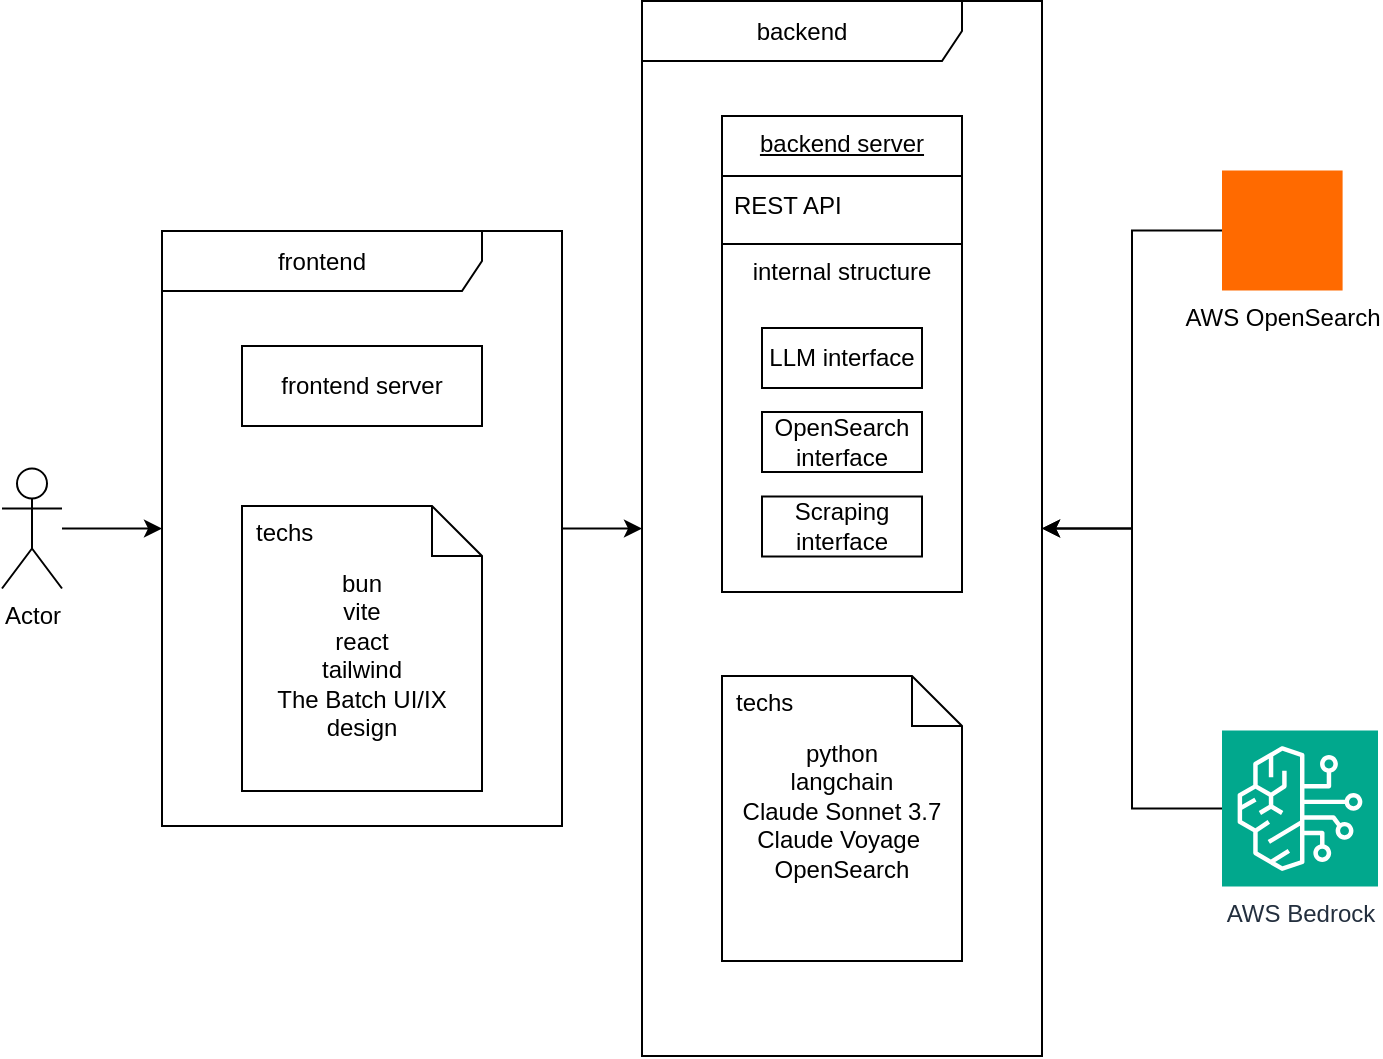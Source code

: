 <mxfile version="26.2.2">
  <diagram name="Page-1" id="1X0sIhYdtcIoR8U4TcKy">
    <mxGraphModel dx="2068" dy="1201" grid="1" gridSize="10" guides="1" tooltips="1" connect="1" arrows="1" fold="1" page="1" pageScale="1" pageWidth="850" pageHeight="1100" math="0" shadow="0">
      <root>
        <mxCell id="0" />
        <mxCell id="1" parent="0" />
        <mxCell id="H6Aovsn38hMlCsBMQtOU-34" style="edgeStyle=orthogonalEdgeStyle;rounded=0;orthogonalLoop=1;jettySize=auto;html=1;" edge="1" parent="1" source="H6Aovsn38hMlCsBMQtOU-5" target="H6Aovsn38hMlCsBMQtOU-6">
          <mxGeometry relative="1" as="geometry" />
        </mxCell>
        <mxCell id="H6Aovsn38hMlCsBMQtOU-5" value="Actor" style="shape=umlActor;verticalLabelPosition=bottom;verticalAlign=top;html=1;" vertex="1" parent="1">
          <mxGeometry x="40" y="341.25" width="30" height="60" as="geometry" />
        </mxCell>
        <mxCell id="H6Aovsn38hMlCsBMQtOU-36" style="edgeStyle=orthogonalEdgeStyle;rounded=0;orthogonalLoop=1;jettySize=auto;html=1;" edge="1" parent="1" source="H6Aovsn38hMlCsBMQtOU-6" target="H6Aovsn38hMlCsBMQtOU-7">
          <mxGeometry relative="1" as="geometry" />
        </mxCell>
        <mxCell id="H6Aovsn38hMlCsBMQtOU-6" value="frontend" style="shape=umlFrame;whiteSpace=wrap;html=1;pointerEvents=0;recursiveResize=0;container=1;collapsible=0;width=160;" vertex="1" parent="1">
          <mxGeometry x="120" y="222.5" width="200" height="297.5" as="geometry" />
        </mxCell>
        <mxCell id="H6Aovsn38hMlCsBMQtOU-8" value="frontend server" style="fontStyle=0;html=1;whiteSpace=wrap;" vertex="1" parent="H6Aovsn38hMlCsBMQtOU-6">
          <mxGeometry x="40" y="57.5" width="120" height="40" as="geometry" />
        </mxCell>
        <mxCell id="H6Aovsn38hMlCsBMQtOU-12" value="bun&lt;div&gt;vite&lt;/div&gt;&lt;div&gt;react&lt;/div&gt;&lt;div&gt;tailwind&lt;/div&gt;&lt;div&gt;The Batch UI/IX design&lt;/div&gt;" style="shape=note2;boundedLbl=1;whiteSpace=wrap;html=1;size=25;verticalAlign=top;align=center;" vertex="1" parent="H6Aovsn38hMlCsBMQtOU-6">
          <mxGeometry x="40" y="137.5" width="120" height="142.5" as="geometry" />
        </mxCell>
        <mxCell id="H6Aovsn38hMlCsBMQtOU-13" value="techs" style="resizeWidth=1;part=1;strokeColor=none;fillColor=none;align=left;spacingLeft=5;" vertex="1" parent="H6Aovsn38hMlCsBMQtOU-12">
          <mxGeometry width="120" height="25" relative="1" as="geometry" />
        </mxCell>
        <mxCell id="H6Aovsn38hMlCsBMQtOU-7" value="backend" style="shape=umlFrame;whiteSpace=wrap;html=1;pointerEvents=0;recursiveResize=0;container=1;collapsible=0;width=160;labelPosition=center;verticalLabelPosition=middle;align=center;verticalAlign=middle;" vertex="1" parent="1">
          <mxGeometry x="360" y="107.5" width="200" height="527.5" as="geometry" />
        </mxCell>
        <mxCell id="H6Aovsn38hMlCsBMQtOU-17" value="backend server" style="swimlane;fontStyle=4;align=center;verticalAlign=top;childLayout=stackLayout;horizontal=1;startSize=30;horizontalStack=0;resizeParent=1;resizeParentMax=0;resizeLast=0;collapsible=0;marginBottom=0;html=1;whiteSpace=wrap;" vertex="1" parent="H6Aovsn38hMlCsBMQtOU-7">
          <mxGeometry x="40" y="57.5" width="120" height="238" as="geometry" />
        </mxCell>
        <mxCell id="H6Aovsn38hMlCsBMQtOU-18" value="REST API" style="html=1;strokeColor=none;fillColor=none;align=left;verticalAlign=middle;spacingLeft=4;spacingRight=4;rotatable=0;points=[[0,0.5],[1,0.5]];resizeWidth=1;whiteSpace=wrap;" vertex="1" parent="H6Aovsn38hMlCsBMQtOU-17">
          <mxGeometry y="30" width="120" height="30" as="geometry" />
        </mxCell>
        <mxCell id="H6Aovsn38hMlCsBMQtOU-19" value="" style="line;strokeWidth=1;fillColor=none;align=left;verticalAlign=middle;spacingTop=-1;spacingLeft=3;spacingRight=3;rotatable=0;labelPosition=right;points=[];portConstraint=eastwest;" vertex="1" parent="H6Aovsn38hMlCsBMQtOU-17">
          <mxGeometry y="60" width="120" height="8" as="geometry" />
        </mxCell>
        <mxCell id="H6Aovsn38hMlCsBMQtOU-20" value="internal structure" style="html=1;strokeColor=none;fillColor=none;align=center;verticalAlign=middle;spacingLeft=4;spacingRight=4;rotatable=0;points=[[0,0.5],[1,0.5]];resizeWidth=1;whiteSpace=wrap;" vertex="1" parent="H6Aovsn38hMlCsBMQtOU-17">
          <mxGeometry y="68" width="120" height="20" as="geometry" />
        </mxCell>
        <mxCell id="H6Aovsn38hMlCsBMQtOU-21" value="" style="swimlane;fontStyle=1;align=center;verticalAlign=top;horizontal=1;startSize=0;collapsible=0;marginBottom=0;html=1;strokeColor=none;fillColor=none;whiteSpace=wrap;" vertex="1" parent="H6Aovsn38hMlCsBMQtOU-17">
          <mxGeometry y="88" width="120" height="150" as="geometry" />
        </mxCell>
        <mxCell id="H6Aovsn38hMlCsBMQtOU-22" value="LLM interface" style="html=1;align=center;verticalAlign=middle;rotatable=0;whiteSpace=wrap;" vertex="1" parent="H6Aovsn38hMlCsBMQtOU-21">
          <mxGeometry width="80" height="30" relative="1" as="geometry">
            <mxPoint x="20" y="18" as="offset" />
          </mxGeometry>
        </mxCell>
        <mxCell id="H6Aovsn38hMlCsBMQtOU-24" value="OpenSearch interface" style="html=1;align=center;verticalAlign=middle;rotatable=0;whiteSpace=wrap;" vertex="1" parent="H6Aovsn38hMlCsBMQtOU-21">
          <mxGeometry width="80" height="30" relative="1" as="geometry">
            <mxPoint x="20" y="60" as="offset" />
          </mxGeometry>
        </mxCell>
        <mxCell id="H6Aovsn38hMlCsBMQtOU-25" value="Scraping interface" style="html=1;align=center;verticalAlign=middle;rotatable=0;whiteSpace=wrap;" vertex="1" parent="H6Aovsn38hMlCsBMQtOU-21">
          <mxGeometry x="20" y="102.25" width="80" height="30" as="geometry" />
        </mxCell>
        <mxCell id="H6Aovsn38hMlCsBMQtOU-28" value="python&lt;div&gt;langchain&lt;/div&gt;&lt;div&gt;Claude Sonnet 3.7&lt;/div&gt;&lt;div&gt;Claude Voyage&amp;nbsp;&lt;/div&gt;&lt;div&gt;OpenSearch&lt;/div&gt;" style="shape=note2;boundedLbl=1;whiteSpace=wrap;html=1;size=25;verticalAlign=top;align=center;" vertex="1" parent="H6Aovsn38hMlCsBMQtOU-7">
          <mxGeometry x="40" y="337.5" width="120" height="142.5" as="geometry" />
        </mxCell>
        <mxCell id="H6Aovsn38hMlCsBMQtOU-29" value="techs" style="resizeWidth=1;part=1;strokeColor=none;fillColor=none;align=left;spacingLeft=5;" vertex="1" parent="H6Aovsn38hMlCsBMQtOU-28">
          <mxGeometry width="120" height="25" relative="1" as="geometry" />
        </mxCell>
        <mxCell id="H6Aovsn38hMlCsBMQtOU-31" style="edgeStyle=orthogonalEdgeStyle;rounded=0;orthogonalLoop=1;jettySize=auto;html=1;" edge="1" parent="1" source="H6Aovsn38hMlCsBMQtOU-16" target="H6Aovsn38hMlCsBMQtOU-7">
          <mxGeometry relative="1" as="geometry" />
        </mxCell>
        <mxCell id="H6Aovsn38hMlCsBMQtOU-16" value="AWS OpenSearch" style="points=[];aspect=fixed;html=1;align=center;shadow=0;dashed=0;fillColor=#FF6A00;strokeColor=none;shape=mxgraph.alibaba_cloud.opensearch;spacingBottom=0;labelPosition=center;verticalLabelPosition=bottom;verticalAlign=top;" vertex="1" parent="1">
          <mxGeometry x="650" y="192.25" width="60.3" height="60" as="geometry" />
        </mxCell>
        <mxCell id="H6Aovsn38hMlCsBMQtOU-33" style="edgeStyle=orthogonalEdgeStyle;rounded=0;orthogonalLoop=1;jettySize=auto;html=1;" edge="1" parent="1" source="H6Aovsn38hMlCsBMQtOU-26" target="H6Aovsn38hMlCsBMQtOU-7">
          <mxGeometry relative="1" as="geometry" />
        </mxCell>
        <mxCell id="H6Aovsn38hMlCsBMQtOU-26" value="AWS Bedrock" style="sketch=0;points=[[0,0,0],[0.25,0,0],[0.5,0,0],[0.75,0,0],[1,0,0],[0,1,0],[0.25,1,0],[0.5,1,0],[0.75,1,0],[1,1,0],[0,0.25,0],[0,0.5,0],[0,0.75,0],[1,0.25,0],[1,0.5,0],[1,0.75,0]];outlineConnect=0;fontColor=#232F3E;fillColor=#01A88D;strokeColor=#ffffff;dashed=0;verticalLabelPosition=bottom;verticalAlign=top;align=center;html=1;fontSize=12;fontStyle=0;aspect=fixed;shape=mxgraph.aws4.resourceIcon;resIcon=mxgraph.aws4.bedrock;" vertex="1" parent="1">
          <mxGeometry x="650" y="472.25" width="78" height="78" as="geometry" />
        </mxCell>
      </root>
    </mxGraphModel>
  </diagram>
</mxfile>
